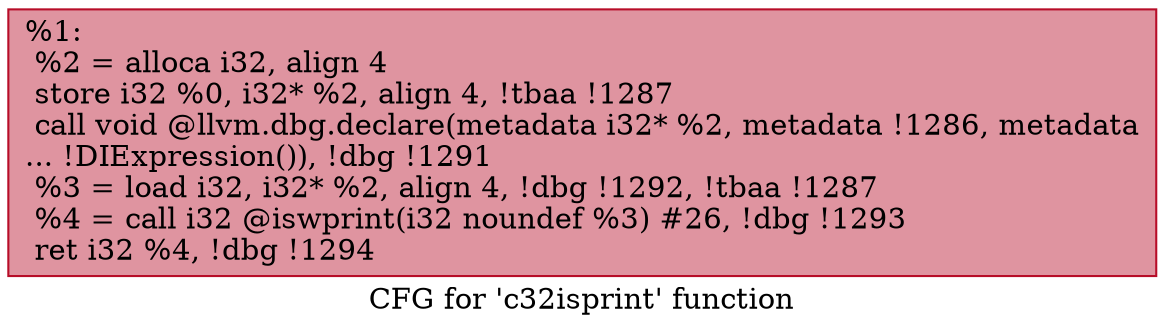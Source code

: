 digraph "CFG for 'c32isprint' function" {
	label="CFG for 'c32isprint' function";

	Node0x2769920 [shape=record,color="#b70d28ff", style=filled, fillcolor="#b70d2870",label="{%1:\l  %2 = alloca i32, align 4\l  store i32 %0, i32* %2, align 4, !tbaa !1287\l  call void @llvm.dbg.declare(metadata i32* %2, metadata !1286, metadata\l... !DIExpression()), !dbg !1291\l  %3 = load i32, i32* %2, align 4, !dbg !1292, !tbaa !1287\l  %4 = call i32 @iswprint(i32 noundef %3) #26, !dbg !1293\l  ret i32 %4, !dbg !1294\l}"];
}
